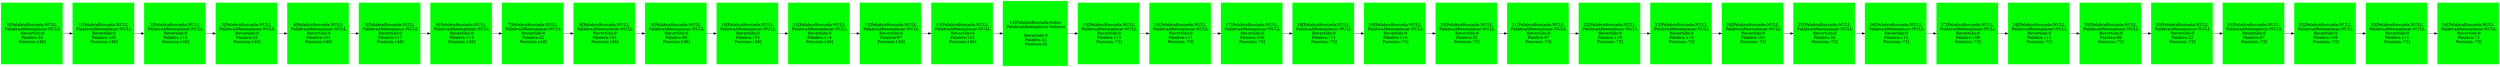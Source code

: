 digraph G {node [shape = square]; 
 graph [rankdir=LR]; 
 node [color = green]; 
 node [style = filled];
"0[PalabraBuscada:NULL\n PalabraAReemplazar:NULL\n Revertido:0\n Palabra:32\n Posicion:146]" ->"1[PalabraBuscada:NULL\n PalabraAReemplazar:NULL\n Revertido:0\n Palabra:105\n Posicion:146]" ->"2[PalabraBuscada:NULL\n PalabraAReemplazar:NULL\n Revertido:0\n Palabra:115\n Posicion:146]" ->"3[PalabraBuscada:NULL\n PalabraAReemplazar:NULL\n Revertido:0\n Palabra:32\n Posicion:146]" ->"4[PalabraBuscada:NULL\n PalabraAReemplazar:NULL\n Revertido:0\n Palabra:101\n Posicion:146]" ->"5[PalabraBuscada:NULL\n PalabraAReemplazar:NULL\n Revertido:0\n Palabra:117\n Posicion:146]" ->"6[PalabraBuscada:NULL\n PalabraAReemplazar:NULL\n Revertido:0\n Palabra:113\n Posicion:146]" ->"7[PalabraBuscada:NULL\n PalabraAReemplazar:NULL\n Revertido:0\n Palabra:32\n Posicion:146]" ->"8[PalabraBuscada:NULL\n PalabraAReemplazar:NULL\n Revertido:0\n Palabra:101\n Posicion:146]" ->"9[PalabraBuscada:NULL\n PalabraAReemplazar:NULL\n Revertido:0\n Palabra:99\n Posicion:146]" ->"10[PalabraBuscada:NULL\n PalabraAReemplazar:NULL\n Revertido:0\n Palabra:101\n Posicion:146]" ->"11[PalabraBuscada:NULL\n PalabraAReemplazar:NULL\n Revertido:0\n Palabra:114\n Posicion:146]" ->"12[PalabraBuscada:NULL\n PalabraAReemplazar:NULL\n Revertido:0\n Palabra:97\n Posicion:146]" ->"13[PalabraBuscada:NULL\n PalabraAReemplazar:NULL\n Revertido:0\n Palabra:112\n Posicion:146]" ->"14[PalabraBuscada:todos\n PalabraAReemplazar:todasss
\n Revertido:0\n Palabra:32\n Posicion:0]" ->"15[PalabraBuscada:NULL\n PalabraAReemplazar:NULL\n Revertido:0\n Palabra:115\n Posicion:-73]" ->"16[PalabraBuscada:NULL\n PalabraAReemplazar:NULL\n Revertido:0\n Palabra:111\n Posicion:-73]" ->"17[PalabraBuscada:NULL\n PalabraAReemplazar:NULL\n Revertido:0\n Palabra:100\n Posicion:-73]" ->"18[PalabraBuscada:NULL\n PalabraAReemplazar:NULL\n Revertido:0\n Palabra:111\n Posicion:-73]" ->"19[PalabraBuscada:NULL\n PalabraAReemplazar:NULL\n Revertido:0\n Palabra:116\n Posicion:-73]" ->"20[PalabraBuscada:NULL\n PalabraAReemplazar:NULL\n Revertido:0\n Palabra:32\n Posicion:-73]" ->"21[PalabraBuscada:NULL\n PalabraAReemplazar:NULL\n Revertido:0\n Palabra:97\n Posicion:-73]" ->"22[PalabraBuscada:NULL\n PalabraAReemplazar:NULL\n Revertido:0\n Palabra:116\n Posicion:-73]" ->"23[PalabraBuscada:NULL\n PalabraAReemplazar:NULL\n Revertido:0\n Palabra:115\n Posicion:-73]" ->"24[PalabraBuscada:NULL\n PalabraAReemplazar:NULL\n Revertido:0\n Palabra:101\n Posicion:-73]" ->"25[PalabraBuscada:NULL\n PalabraAReemplazar:NULL\n Revertido:0\n Palabra:32\n Posicion:-73]" ->"26[PalabraBuscada:NULL\n PalabraAReemplazar:NULL\n Revertido:0\n Palabra:111\n Posicion:-73]" ->"27[PalabraBuscada:NULL\n PalabraAReemplazar:NULL\n Revertido:0\n Palabra:109\n Posicion:-73]" ->"28[PalabraBuscada:NULL\n PalabraAReemplazar:NULL\n Revertido:0\n Palabra:111\n Posicion:-73]" ->"29[PalabraBuscada:NULL\n PalabraAReemplazar:NULL\n Revertido:0\n Palabra:99\n Posicion:-73]" ->"30[PalabraBuscada:NULL\n PalabraAReemplazar:NULL\n Revertido:0\n Palabra:32\n Posicion:-73]" ->"31[PalabraBuscada:NULL\n PalabraAReemplazar:NULL\n Revertido:0\n Palabra:97\n Posicion:-73]" ->"32[PalabraBuscada:NULL\n PalabraAReemplazar:NULL\n Revertido:0\n Palabra:108\n Posicion:-73]" ->"33[PalabraBuscada:NULL\n PalabraAReemplazar:NULL\n Revertido:0\n Palabra:111\n Posicion:-73]" ->"34[PalabraBuscada:NULL\n PalabraAReemplazar:NULL\n Revertido:0\n Palabra:72\n Posicion:-73]"}